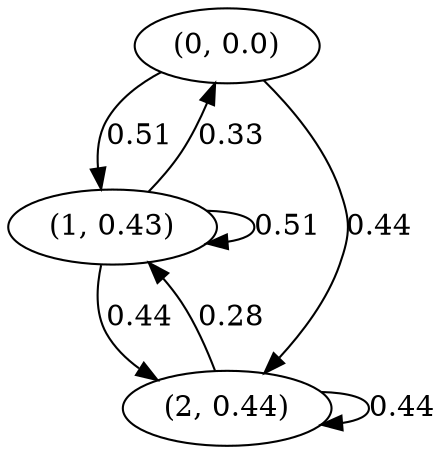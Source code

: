 digraph {
    0 [ label = "(0, 0.0)" ]
    1 [ label = "(1, 0.43)" ]
    2 [ label = "(2, 0.44)" ]
    1 -> 1 [ label = "0.51" ]
    2 -> 2 [ label = "0.44" ]
    1 -> 0 [ label = "0.33" ]
    0 -> 1 [ label = "0.51" ]
    2 -> 1 [ label = "0.28" ]
    0 -> 2 [ label = "0.44" ]
    1 -> 2 [ label = "0.44" ]
}


